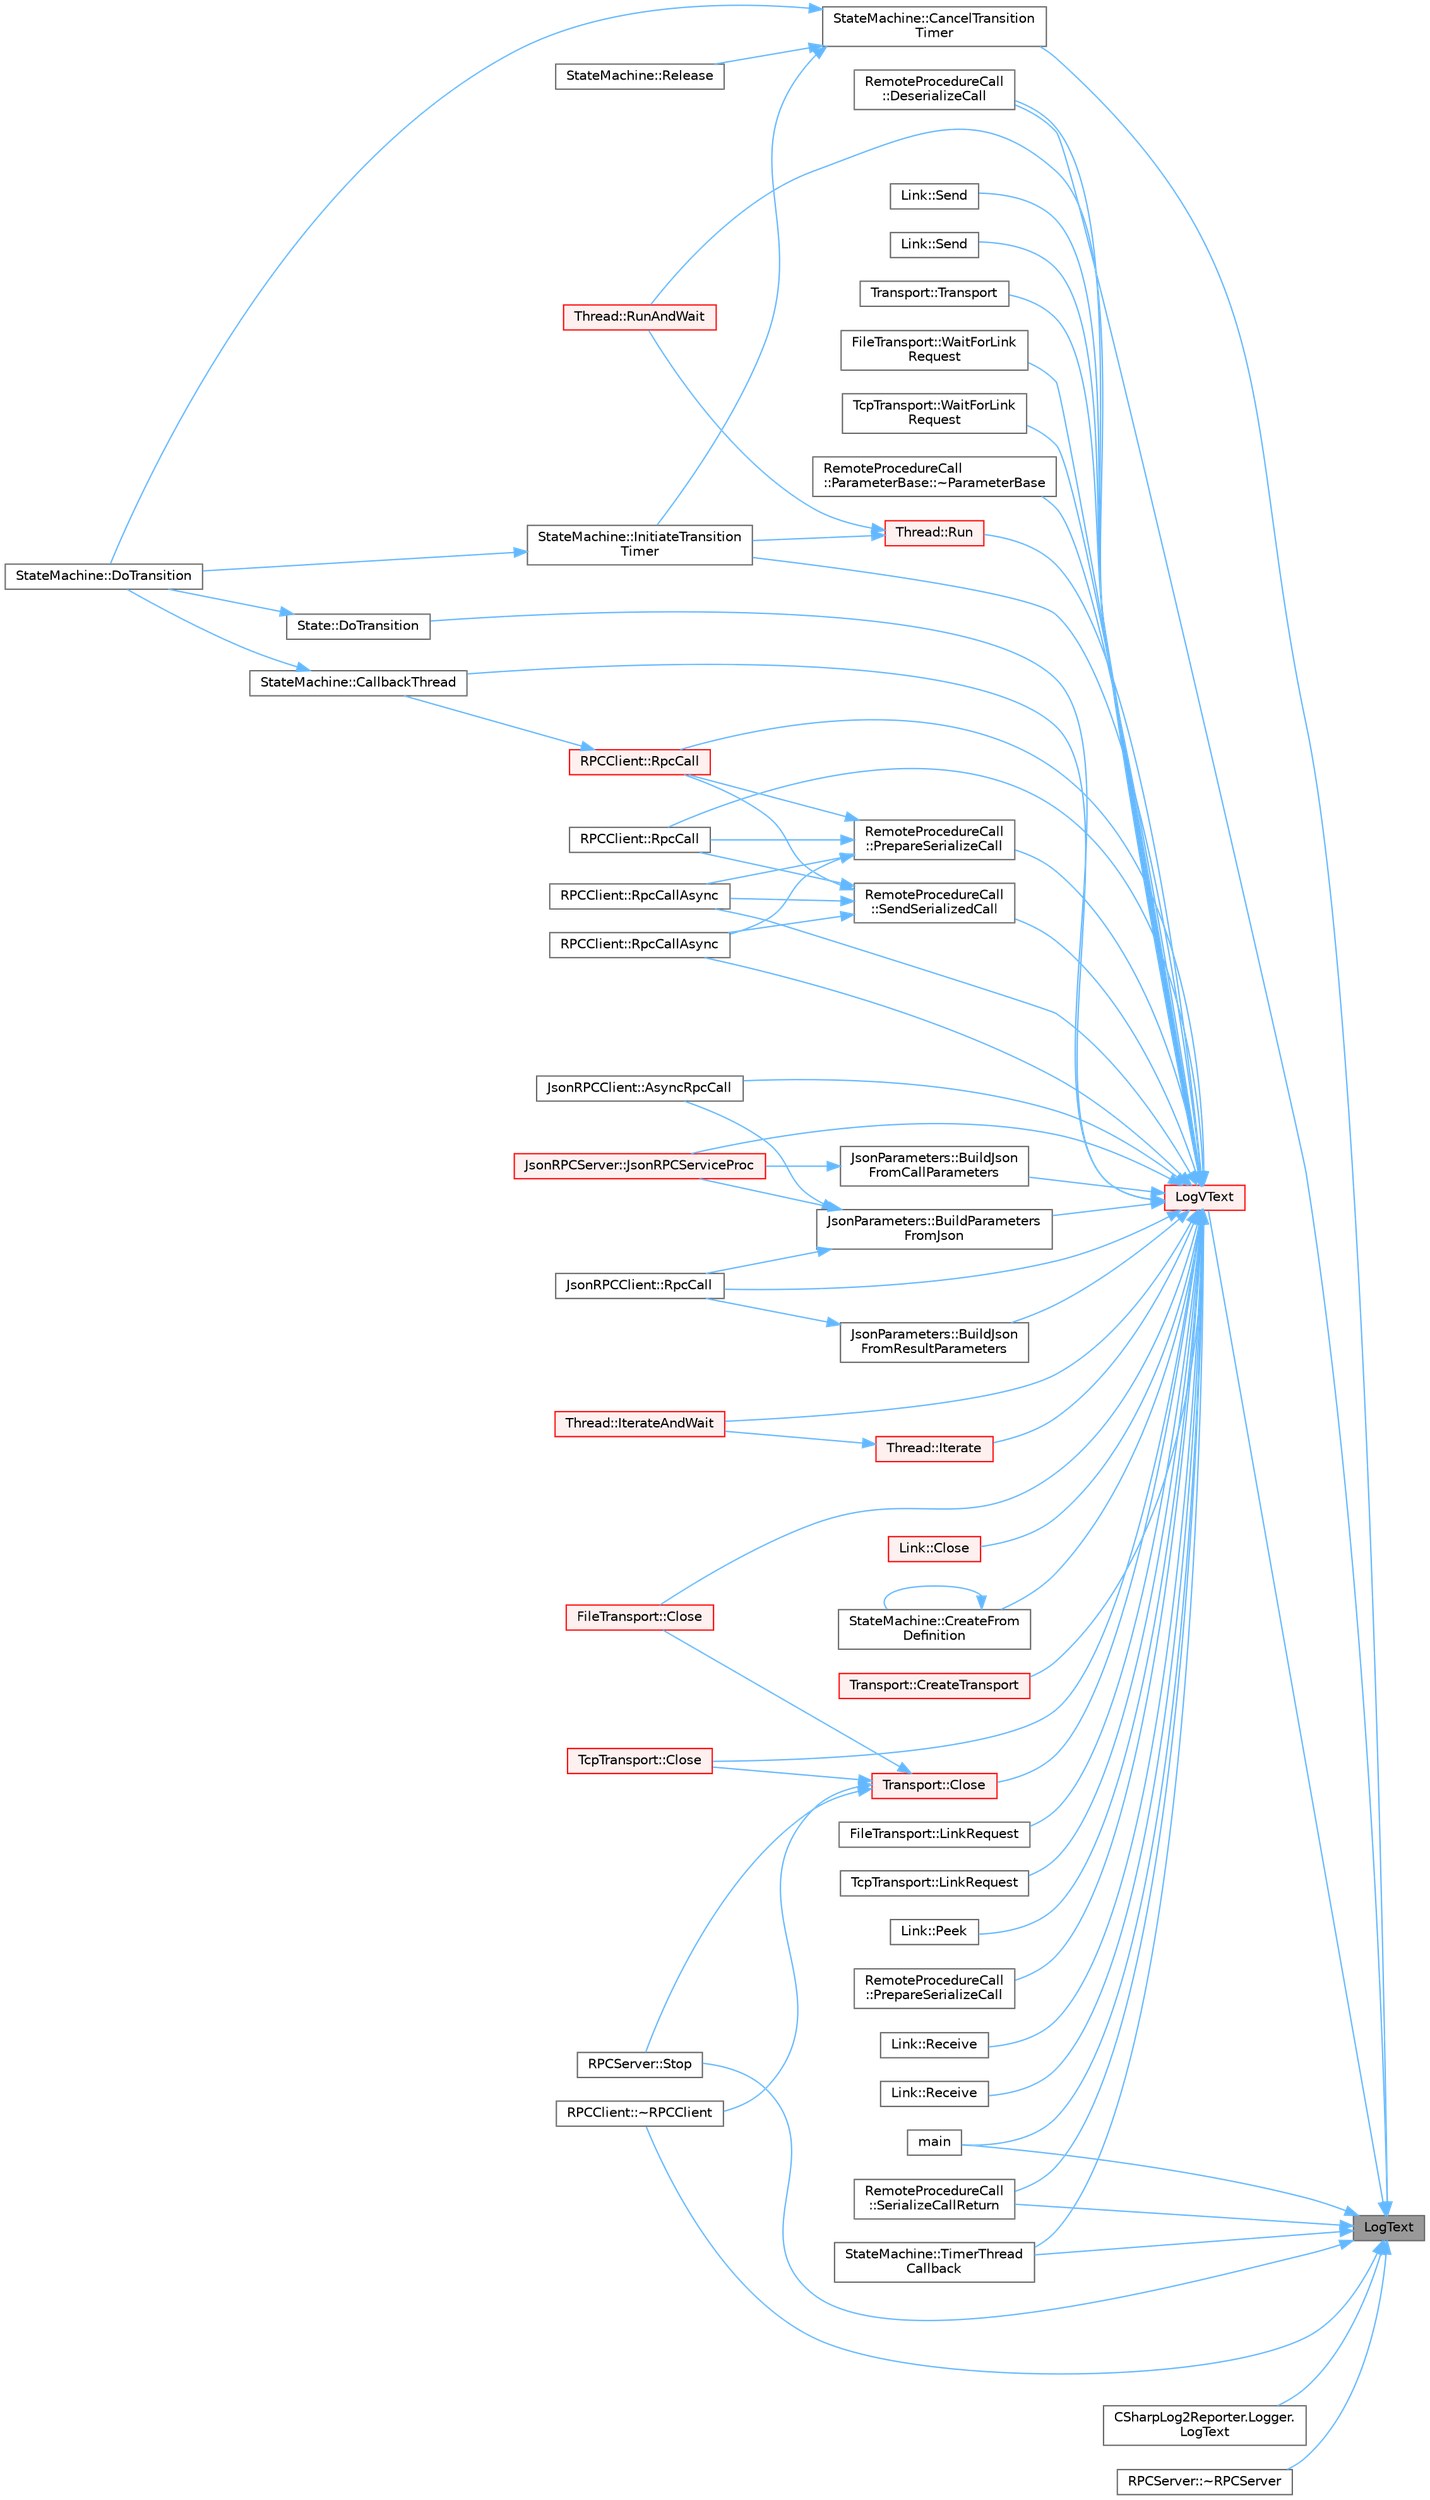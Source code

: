 digraph "LogText"
{
 // LATEX_PDF_SIZE
  bgcolor="transparent";
  edge [fontname=Helvetica,fontsize=10,labelfontname=Helvetica,labelfontsize=10];
  node [fontname=Helvetica,fontsize=10,shape=box,height=0.2,width=0.4];
  rankdir="RL";
  Node1 [id="Node000001",label="LogText",height=0.2,width=0.4,color="gray40", fillcolor="grey60", style="filled", fontcolor="black",tooltip=" "];
  Node1 -> Node2 [id="edge1_Node000001_Node000002",dir="back",color="steelblue1",style="solid",tooltip=" "];
  Node2 [id="Node000002",label="StateMachine::CancelTransition\lTimer",height=0.2,width=0.4,color="grey40", fillcolor="white", style="filled",URL="$class_state_machine.html#a0fb3b2d1e0daeeacac4edee9d85d033d",tooltip=" "];
  Node2 -> Node3 [id="edge2_Node000002_Node000003",dir="back",color="steelblue1",style="solid",tooltip=" "];
  Node3 [id="Node000003",label="StateMachine::DoTransition",height=0.2,width=0.4,color="grey40", fillcolor="white", style="filled",URL="$class_state_machine.html#ae5864f2f840fca87e1d3229703f681fb",tooltip="Executes the given transition on the current state."];
  Node2 -> Node4 [id="edge3_Node000002_Node000004",dir="back",color="steelblue1",style="solid",tooltip=" "];
  Node4 [id="Node000004",label="StateMachine::InitiateTransition\lTimer",height=0.2,width=0.4,color="grey40", fillcolor="white", style="filled",URL="$class_state_machine.html#aa96ba26b9aff8774aacb302af3dd7fe8",tooltip="Clears the current transition timer (timeout) if any, then sets a new transition timer to the the giv..."];
  Node4 -> Node3 [id="edge4_Node000004_Node000003",dir="back",color="steelblue1",style="solid",tooltip=" "];
  Node2 -> Node5 [id="edge5_Node000002_Node000005",dir="back",color="steelblue1",style="solid",tooltip=" "];
  Node5 [id="Node000005",label="StateMachine::Release",height=0.2,width=0.4,color="grey40", fillcolor="white", style="filled",URL="$class_state_machine.html#a8295262a91454cd9b54aebbd8573cf08",tooltip="Stops the state machine's context pending threads, then mark the state machine as exiting so the garb..."];
  Node1 -> Node6 [id="edge6_Node000001_Node000006",dir="back",color="steelblue1",style="solid",tooltip=" "];
  Node6 [id="Node000006",label="RemoteProcedureCall\l::DeserializeCall",height=0.2,width=0.4,color="grey40", fillcolor="white", style="filled",URL="$class_remote_procedure_call.html#a6937c70ae1967f3b78062ab1fdfe0f6d",tooltip="Deserializes a function call byte stream built by SerializeCall."];
  Node1 -> Node7 [id="edge7_Node000001_Node000007",dir="back",color="steelblue1",style="solid",tooltip=" "];
  Node7 [id="Node000007",label="CSharpLog2Reporter.Logger.\lLogText",height=0.2,width=0.4,color="grey40", fillcolor="white", style="filled",URL="$class_c_sharp_log2_reporter_1_1_logger.html#acd52bd2fbb6a979e566c6c0c8dfefd4e",tooltip=" "];
  Node1 -> Node8 [id="edge8_Node000001_Node000008",dir="back",color="steelblue1",style="solid",tooltip=" "];
  Node8 [id="Node000008",label="LogVText",height=0.2,width=0.4,color="red", fillcolor="#FFF0F0", style="filled",URL="$log2reporter_8c.html#a5e1aa3e4ebff4a98212651cae466756e",tooltip=" "];
  Node8 -> Node9 [id="edge9_Node000008_Node000009",dir="back",color="steelblue1",style="solid",tooltip=" "];
  Node9 [id="Node000009",label="JsonRPCClient::AsyncRpcCall",height=0.2,width=0.4,color="grey40", fillcolor="white", style="filled",URL="$class_json_r_p_c_client.html#abf8bb63c63982a3a2ec57c1ef39d51cd",tooltip=" "];
  Node8 -> Node10 [id="edge10_Node000008_Node000010",dir="back",color="steelblue1",style="solid",tooltip=" "];
  Node10 [id="Node000010",label="JsonParameters::BuildJson\lFromCallParameters",height=0.2,width=0.4,color="grey40", fillcolor="white", style="filled",URL="$class_json_parameters.html#ad5597287648a176fe6ea5375c0dd873c",tooltip=" "];
  Node10 -> Node11 [id="edge11_Node000010_Node000011",dir="back",color="steelblue1",style="solid",tooltip=" "];
  Node11 [id="Node000011",label="JsonRPCServer::JsonRPCServiceProc",height=0.2,width=0.4,color="red", fillcolor="#FFF0F0", style="filled",URL="$class_json_r_p_c_server.html#ad5c173c2db39c0f15a13a01ecad874da",tooltip=" "];
  Node8 -> Node14 [id="edge12_Node000008_Node000014",dir="back",color="steelblue1",style="solid",tooltip=" "];
  Node14 [id="Node000014",label="JsonParameters::BuildJson\lFromResultParameters",height=0.2,width=0.4,color="grey40", fillcolor="white", style="filled",URL="$class_json_parameters.html#adf9346ec92bea02dc136b17d378cdebc",tooltip=" "];
  Node14 -> Node15 [id="edge13_Node000014_Node000015",dir="back",color="steelblue1",style="solid",tooltip=" "];
  Node15 [id="Node000015",label="JsonRPCClient::RpcCall",height=0.2,width=0.4,color="grey40", fillcolor="white", style="filled",URL="$class_json_r_p_c_client.html#a81f0ec4cc1f77ed57668880cd40414ba",tooltip=" "];
  Node8 -> Node16 [id="edge14_Node000008_Node000016",dir="back",color="steelblue1",style="solid",tooltip=" "];
  Node16 [id="Node000016",label="JsonParameters::BuildParameters\lFromJson",height=0.2,width=0.4,color="grey40", fillcolor="white", style="filled",URL="$class_json_parameters.html#af0c0b39d4698688e32c9bf1cf2575084",tooltip=" "];
  Node16 -> Node9 [id="edge15_Node000016_Node000009",dir="back",color="steelblue1",style="solid",tooltip=" "];
  Node16 -> Node11 [id="edge16_Node000016_Node000011",dir="back",color="steelblue1",style="solid",tooltip=" "];
  Node16 -> Node15 [id="edge17_Node000016_Node000015",dir="back",color="steelblue1",style="solid",tooltip=" "];
  Node8 -> Node17 [id="edge18_Node000008_Node000017",dir="back",color="steelblue1",style="solid",tooltip=" "];
  Node17 [id="Node000017",label="StateMachine::CallbackThread",height=0.2,width=0.4,color="grey40", fillcolor="white", style="filled",URL="$class_state_machine.html#a650177fcdb065e12880e94405fa8036c",tooltip="Creates and starts a new thread to call a transition callback."];
  Node17 -> Node3 [id="edge19_Node000017_Node000003",dir="back",color="steelblue1",style="solid",tooltip=" "];
  Node8 -> Node18 [id="edge20_Node000008_Node000018",dir="back",color="steelblue1",style="solid",tooltip=" "];
  Node18 [id="Node000018",label="FileTransport::Close",height=0.2,width=0.4,color="red", fillcolor="#FFF0F0", style="filled",URL="$class_file_transport.html#af830f652af42263a97f2fd924c5f56b9",tooltip=" "];
  Node8 -> Node20 [id="edge21_Node000008_Node000020",dir="back",color="steelblue1",style="solid",tooltip=" "];
  Node20 [id="Node000020",label="Link::Close",height=0.2,width=0.4,color="red", fillcolor="#FFF0F0", style="filled",URL="$class_link.html#a2021d0a1d1d99c6d66ba4673cf6a21f4",tooltip=" "];
  Node8 -> Node23 [id="edge22_Node000008_Node000023",dir="back",color="steelblue1",style="solid",tooltip=" "];
  Node23 [id="Node000023",label="TcpTransport::Close",height=0.2,width=0.4,color="red", fillcolor="#FFF0F0", style="filled",URL="$class_tcp_transport.html#a2f542f820033b09b18f8bdb5b1e358c0",tooltip=" "];
  Node8 -> Node25 [id="edge23_Node000008_Node000025",dir="back",color="steelblue1",style="solid",tooltip=" "];
  Node25 [id="Node000025",label="Transport::Close",height=0.2,width=0.4,color="red", fillcolor="#FFF0F0", style="filled",URL="$class_transport.html#a999a45e65a145dc7d0af3f493b118134",tooltip=" "];
  Node25 -> Node18 [id="edge24_Node000025_Node000018",dir="back",color="steelblue1",style="solid",tooltip=" "];
  Node25 -> Node23 [id="edge25_Node000025_Node000023",dir="back",color="steelblue1",style="solid",tooltip=" "];
  Node25 -> Node27 [id="edge26_Node000025_Node000027",dir="back",color="steelblue1",style="solid",tooltip=" "];
  Node27 [id="Node000027",label="RPCServer::Stop",height=0.2,width=0.4,color="grey40", fillcolor="white", style="filled",URL="$class_r_p_c_server.html#afa561558cb0ceafb0556c4fd34e44683",tooltip="Stops the associated transport."];
  Node25 -> Node28 [id="edge27_Node000025_Node000028",dir="back",color="steelblue1",style="solid",tooltip=" "];
  Node28 [id="Node000028",label="RPCClient::~RPCClient",height=0.2,width=0.4,color="grey40", fillcolor="white", style="filled",URL="$class_r_p_c_client.html#a30b8cae7e2b173b7bb348d6cfbfd14b8",tooltip="RPCClient destructor. Closes and destroys the associated RPC and Transport members."];
  Node8 -> Node29 [id="edge28_Node000008_Node000029",dir="back",color="steelblue1",style="solid",tooltip=" "];
  Node29 [id="Node000029",label="StateMachine::CreateFrom\lDefinition",height=0.2,width=0.4,color="grey40", fillcolor="white", style="filled",URL="$class_state_machine.html#a9e282b1b3524dc89ef69c4022bd629f5",tooltip="This factory method creates a state machine from the given definition."];
  Node29 -> Node29 [id="edge29_Node000029_Node000029",dir="back",color="steelblue1",style="solid",tooltip=" "];
  Node8 -> Node30 [id="edge30_Node000008_Node000030",dir="back",color="steelblue1",style="solid",tooltip=" "];
  Node30 [id="Node000030",label="Transport::CreateTransport",height=0.2,width=0.4,color="red", fillcolor="#FFF0F0", style="filled",URL="$class_transport.html#a21d73da321d7e17430451c74677aa674",tooltip="Returns a newly created transport for the given transport type."];
  Node8 -> Node6 [id="edge31_Node000008_Node000006",dir="back",color="steelblue1",style="solid",tooltip=" "];
  Node8 -> Node33 [id="edge32_Node000008_Node000033",dir="back",color="steelblue1",style="solid",tooltip=" "];
  Node33 [id="Node000033",label="State::DoTransition",height=0.2,width=0.4,color="grey40", fillcolor="white", style="filled",URL="$class_state.html#a99a1d13a86063d8d5376d31657c2c7ff",tooltip="Executes the given transition on this, DOES NOT CALL the associated callback."];
  Node33 -> Node3 [id="edge33_Node000033_Node000003",dir="back",color="steelblue1",style="solid",tooltip=" "];
  Node8 -> Node4 [id="edge34_Node000008_Node000004",dir="back",color="steelblue1",style="solid",tooltip=" "];
  Node8 -> Node34 [id="edge35_Node000008_Node000034",dir="back",color="steelblue1",style="solid",tooltip=" "];
  Node34 [id="Node000034",label="Thread::Iterate",height=0.2,width=0.4,color="red", fillcolor="#FFF0F0", style="filled",URL="$class_thread.html#af0eb13dd34fb8547d10d4341246b8e03",tooltip=" "];
  Node34 -> Node36 [id="edge36_Node000034_Node000036",dir="back",color="steelblue1",style="solid",tooltip=" "];
  Node36 [id="Node000036",label="Thread::IterateAndWait",height=0.2,width=0.4,color="red", fillcolor="#FFF0F0", style="filled",URL="$class_thread.html#a41b5c7adb2c080981c373d3d35c69e0d",tooltip=" "];
  Node8 -> Node36 [id="edge37_Node000008_Node000036",dir="back",color="steelblue1",style="solid",tooltip=" "];
  Node8 -> Node11 [id="edge38_Node000008_Node000011",dir="back",color="steelblue1",style="solid",tooltip=" "];
  Node8 -> Node38 [id="edge39_Node000008_Node000038",dir="back",color="steelblue1",style="solid",tooltip=" "];
  Node38 [id="Node000038",label="FileTransport::LinkRequest",height=0.2,width=0.4,color="grey40", fillcolor="white", style="filled",URL="$class_file_transport.html#a4954d0a00a1d191e7d18d99b8043c991",tooltip="Connects to a server blocked on WaitLinkRequest and returns the resulting link."];
  Node8 -> Node39 [id="edge40_Node000008_Node000039",dir="back",color="steelblue1",style="solid",tooltip=" "];
  Node39 [id="Node000039",label="TcpTransport::LinkRequest",height=0.2,width=0.4,color="grey40", fillcolor="white", style="filled",URL="$class_tcp_transport.html#a9600fbc77b27b1037479349abe15e358",tooltip="Connects to a server blocked on WaitLinkRequest and returns the resulting link."];
  Node8 -> Node40 [id="edge41_Node000008_Node000040",dir="back",color="steelblue1",style="solid",tooltip=" "];
  Node40 [id="Node000040",label="main",height=0.2,width=0.4,color="grey40", fillcolor="white", style="filled",URL="$main_8c.html#a3c04138a5bfe5d72780bb7e82a18e627",tooltip=" "];
  Node8 -> Node41 [id="edge42_Node000008_Node000041",dir="back",color="steelblue1",style="solid",tooltip=" "];
  Node41 [id="Node000041",label="Link::Peek",height=0.2,width=0.4,color="grey40", fillcolor="white", style="filled",URL="$class_link.html#a1499fc70c0bfa95ef213ca41c8be54d9",tooltip="Peeks up to dataLen bytes into byteBuffer from the linked peer. This a blocking potentially non compl..."];
  Node8 -> Node42 [id="edge43_Node000008_Node000042",dir="back",color="steelblue1",style="solid",tooltip=" "];
  Node42 [id="Node000042",label="RemoteProcedureCall\l::PrepareSerializeCall",height=0.2,width=0.4,color="grey40", fillcolor="white", style="filled",URL="$class_remote_procedure_call.html#aab9a51151b6cdb7f447e6178639e4f95",tooltip=" "];
  Node8 -> Node43 [id="edge44_Node000008_Node000043",dir="back",color="steelblue1",style="solid",tooltip=" "];
  Node43 [id="Node000043",label="RemoteProcedureCall\l::PrepareSerializeCall",height=0.2,width=0.4,color="grey40", fillcolor="white", style="filled",URL="$class_remote_procedure_call.html#a5b660d14ec46ce03d08bb3658e7f1b31",tooltip=" "];
  Node43 -> Node44 [id="edge45_Node000043_Node000044",dir="back",color="steelblue1",style="solid",tooltip=" "];
  Node44 [id="Node000044",label="RPCClient::RpcCall",height=0.2,width=0.4,color="grey40", fillcolor="white", style="filled",URL="$class_r_p_c_client.html#a19b2bdf04346020eb29fce4e9d8537f1",tooltip=" "];
  Node43 -> Node45 [id="edge46_Node000043_Node000045",dir="back",color="steelblue1",style="solid",tooltip=" "];
  Node45 [id="Node000045",label="RPCClient::RpcCall",height=0.2,width=0.4,color="red", fillcolor="#FFF0F0", style="filled",URL="$class_r_p_c_client.html#a07ff73f1e75e955325463e22dd3a4124",tooltip="see RemoteProcedureCall::SerializedCall and RemoteProcedureCall::SendSerializedCall...."];
  Node45 -> Node17 [id="edge47_Node000045_Node000017",dir="back",color="steelblue1",style="solid",tooltip=" "];
  Node43 -> Node47 [id="edge48_Node000043_Node000047",dir="back",color="steelblue1",style="solid",tooltip=" "];
  Node47 [id="Node000047",label="RPCClient::RpcCallAsync",height=0.2,width=0.4,color="grey40", fillcolor="white", style="filled",URL="$class_r_p_c_client.html#aff234c5bae9ea1a10ddbc223ec6bd50b",tooltip=" "];
  Node43 -> Node48 [id="edge49_Node000043_Node000048",dir="back",color="steelblue1",style="solid",tooltip=" "];
  Node48 [id="Node000048",label="RPCClient::RpcCallAsync",height=0.2,width=0.4,color="grey40", fillcolor="white", style="filled",URL="$class_r_p_c_client.html#ad1ea9d5d63414cd67f6f3ba1719ecfd2",tooltip=" "];
  Node8 -> Node49 [id="edge50_Node000008_Node000049",dir="back",color="steelblue1",style="solid",tooltip=" "];
  Node49 [id="Node000049",label="Link::Receive",height=0.2,width=0.4,color="grey40", fillcolor="white", style="filled",URL="$class_link.html#a61a6082391bcbd95738bc5dc4d3d9682",tooltip="Receives up to dataLen bytes into byteBuffer from the linked peer. This a blocking potentially non co..."];
  Node8 -> Node50 [id="edge51_Node000008_Node000050",dir="back",color="steelblue1",style="solid",tooltip=" "];
  Node50 [id="Node000050",label="Link::Receive",height=0.2,width=0.4,color="grey40", fillcolor="white", style="filled",URL="$class_link.html#a9e6b468f4193d013d91c02a483fdd9a2",tooltip="Receives dataLen bytes into byteBuffer from the linked peer. This a blocking complete receive."];
  Node8 -> Node15 [id="edge52_Node000008_Node000015",dir="back",color="steelblue1",style="solid",tooltip=" "];
  Node8 -> Node44 [id="edge53_Node000008_Node000044",dir="back",color="steelblue1",style="solid",tooltip=" "];
  Node8 -> Node45 [id="edge54_Node000008_Node000045",dir="back",color="steelblue1",style="solid",tooltip=" "];
  Node8 -> Node47 [id="edge55_Node000008_Node000047",dir="back",color="steelblue1",style="solid",tooltip=" "];
  Node8 -> Node48 [id="edge56_Node000008_Node000048",dir="back",color="steelblue1",style="solid",tooltip=" "];
  Node8 -> Node51 [id="edge57_Node000008_Node000051",dir="back",color="steelblue1",style="solid",tooltip=" "];
  Node51 [id="Node000051",label="Thread::Run",height=0.2,width=0.4,color="red", fillcolor="#FFF0F0", style="filled",URL="$class_thread.html#aa749371ba8362eaeea768f7d395b3dae",tooltip=" "];
  Node51 -> Node4 [id="edge58_Node000051_Node000004",dir="back",color="steelblue1",style="solid",tooltip=" "];
  Node51 -> Node53 [id="edge59_Node000051_Node000053",dir="back",color="steelblue1",style="solid",tooltip=" "];
  Node53 [id="Node000053",label="Thread::RunAndWait",height=0.2,width=0.4,color="red", fillcolor="#FFF0F0", style="filled",URL="$class_thread.html#adf4a0146595eefa17ccb8d7aacd33b41",tooltip=" "];
  Node8 -> Node53 [id="edge60_Node000008_Node000053",dir="back",color="steelblue1",style="solid",tooltip=" "];
  Node8 -> Node55 [id="edge61_Node000008_Node000055",dir="back",color="steelblue1",style="solid",tooltip=" "];
  Node55 [id="Node000055",label="Link::Send",height=0.2,width=0.4,color="grey40", fillcolor="white", style="filled",URL="$class_link.html#a3a738315dc00cfb1fdd0544f6e40f26a",tooltip="Sends up to dataLen bytes from byteBuffer to the linked peer. This a blocking potentially non complet..."];
  Node8 -> Node56 [id="edge62_Node000008_Node000056",dir="back",color="steelblue1",style="solid",tooltip=" "];
  Node56 [id="Node000056",label="Link::Send",height=0.2,width=0.4,color="grey40", fillcolor="white", style="filled",URL="$class_link.html#a7206b80a29481217e2bef37864870569",tooltip="Sends dataLen bytes from byteBuffer to the linked peer. This a blocking complete send."];
  Node8 -> Node57 [id="edge63_Node000008_Node000057",dir="back",color="steelblue1",style="solid",tooltip=" "];
  Node57 [id="Node000057",label="RemoteProcedureCall\l::SendSerializedCall",height=0.2,width=0.4,color="grey40", fillcolor="white", style="filled",URL="$class_remote_procedure_call.html#a38512a538a448e528fc162e179345ea4",tooltip=" "];
  Node57 -> Node44 [id="edge64_Node000057_Node000044",dir="back",color="steelblue1",style="solid",tooltip=" "];
  Node57 -> Node45 [id="edge65_Node000057_Node000045",dir="back",color="steelblue1",style="solid",tooltip=" "];
  Node57 -> Node47 [id="edge66_Node000057_Node000047",dir="back",color="steelblue1",style="solid",tooltip=" "];
  Node57 -> Node48 [id="edge67_Node000057_Node000048",dir="back",color="steelblue1",style="solid",tooltip=" "];
  Node8 -> Node58 [id="edge68_Node000008_Node000058",dir="back",color="steelblue1",style="solid",tooltip=" "];
  Node58 [id="Node000058",label="RemoteProcedureCall\l::SerializeCallReturn",height=0.2,width=0.4,color="grey40", fillcolor="white", style="filled",URL="$class_remote_procedure_call.html#a17c666a98323918a3c7fd9ace5c3872b",tooltip="Prepare serialized call return byte stream and send it over the associated link."];
  Node8 -> Node59 [id="edge69_Node000008_Node000059",dir="back",color="steelblue1",style="solid",tooltip=" "];
  Node59 [id="Node000059",label="StateMachine::TimerThread\lCallback",height=0.2,width=0.4,color="grey40", fillcolor="white", style="filled",URL="$class_state_machine.html#ab502559100a6bc6d7cbf0bbaff8a6d3a",tooltip=" "];
  Node8 -> Node60 [id="edge70_Node000008_Node000060",dir="back",color="steelblue1",style="solid",tooltip=" "];
  Node60 [id="Node000060",label="Transport::Transport",height=0.2,width=0.4,color="grey40", fillcolor="white", style="filled",URL="$class_transport.html#a36928c178aa490c02aa25b4b12e2bf63",tooltip=" "];
  Node8 -> Node61 [id="edge71_Node000008_Node000061",dir="back",color="steelblue1",style="solid",tooltip=" "];
  Node61 [id="Node000061",label="FileTransport::WaitForLink\lRequest",height=0.2,width=0.4,color="grey40", fillcolor="white", style="filled",URL="$class_file_transport.html#a4f7890b520360e013890cf378224b135",tooltip="Waits for a LinkRequest and returns the resulting link."];
  Node8 -> Node62 [id="edge72_Node000008_Node000062",dir="back",color="steelblue1",style="solid",tooltip=" "];
  Node62 [id="Node000062",label="TcpTransport::WaitForLink\lRequest",height=0.2,width=0.4,color="grey40", fillcolor="white", style="filled",URL="$class_tcp_transport.html#a517aa1803c9ebcd5214c28503b69f219",tooltip="Waits for a LinkRequest and returns the resulting link."];
  Node8 -> Node63 [id="edge73_Node000008_Node000063",dir="back",color="steelblue1",style="solid",tooltip=" "];
  Node63 [id="Node000063",label="RemoteProcedureCall\l::ParameterBase::~ParameterBase",height=0.2,width=0.4,color="grey40", fillcolor="white", style="filled",URL="$class_remote_procedure_call_1_1_parameter_base.html#a811989a41075e76a3bf6a9b97c07e005",tooltip=" "];
  Node1 -> Node40 [id="edge74_Node000001_Node000040",dir="back",color="steelblue1",style="solid",tooltip=" "];
  Node1 -> Node58 [id="edge75_Node000001_Node000058",dir="back",color="steelblue1",style="solid",tooltip=" "];
  Node1 -> Node27 [id="edge76_Node000001_Node000027",dir="back",color="steelblue1",style="solid",tooltip=" "];
  Node1 -> Node59 [id="edge77_Node000001_Node000059",dir="back",color="steelblue1",style="solid",tooltip=" "];
  Node1 -> Node28 [id="edge78_Node000001_Node000028",dir="back",color="steelblue1",style="solid",tooltip=" "];
  Node1 -> Node65 [id="edge79_Node000001_Node000065",dir="back",color="steelblue1",style="solid",tooltip=" "];
  Node65 [id="Node000065",label="RPCServer::~RPCServer",height=0.2,width=0.4,color="grey40", fillcolor="white", style="filled",URL="$class_r_p_c_server.html#af7fadfc5744d79966897e40665bb0999",tooltip="RPCClient destructor. Closes and destroys the associated RPC and Transport members."];
}
